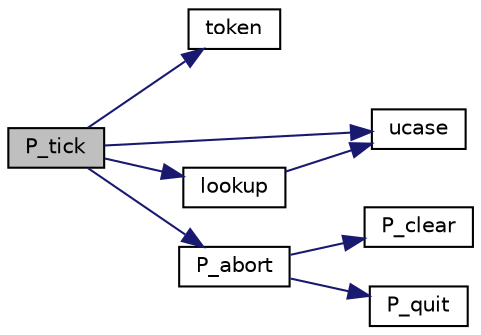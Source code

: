 digraph "P_tick"
{
  edge [fontname="Helvetica",fontsize="10",labelfontname="Helvetica",labelfontsize="10"];
  node [fontname="Helvetica",fontsize="10",shape=record];
  rankdir="LR";
  Node626 [label="P_tick",height=0.2,width=0.4,color="black", fillcolor="grey75", style="filled", fontcolor="black"];
  Node626 -> Node627 [color="midnightblue",fontsize="10",style="solid",fontname="Helvetica"];
  Node627 [label="token",height=0.2,width=0.4,color="black", fillcolor="white", style="filled",URL="$FreeRTOS_2atlast_8c.html#a8984ad89c2873f4bb3e849c2e515a131"];
  Node626 -> Node628 [color="midnightblue",fontsize="10",style="solid",fontname="Helvetica"];
  Node628 [label="ucase",height=0.2,width=0.4,color="black", fillcolor="white", style="filled",URL="$FreeRTOS_2atlast_8c.html#a6865ae8ed0bb96096049e08cbe1e6a61"];
  Node626 -> Node629 [color="midnightblue",fontsize="10",style="solid",fontname="Helvetica"];
  Node629 [label="lookup",height=0.2,width=0.4,color="black", fillcolor="white", style="filled",URL="$FreeRTOS_2atlast_8c.html#adf1b14af9137b7a3cd5785891c9907ee"];
  Node629 -> Node628 [color="midnightblue",fontsize="10",style="solid",fontname="Helvetica"];
  Node626 -> Node630 [color="midnightblue",fontsize="10",style="solid",fontname="Helvetica"];
  Node630 [label="P_abort",height=0.2,width=0.4,color="black", fillcolor="white", style="filled",URL="$atlast_8c.html#a4bf4a0fab4a8f9ba278a86c2e78796ae"];
  Node630 -> Node631 [color="midnightblue",fontsize="10",style="solid",fontname="Helvetica"];
  Node631 [label="P_clear",height=0.2,width=0.4,color="black", fillcolor="white", style="filled",URL="$atlast_8c.html#a3952dccb714d8ee7aebf036cc691d010"];
  Node630 -> Node632 [color="midnightblue",fontsize="10",style="solid",fontname="Helvetica"];
  Node632 [label="P_quit",height=0.2,width=0.4,color="black", fillcolor="white", style="filled",URL="$atlast_8c.html#aedb23b803e070f899c343f349c88219c"];
}
